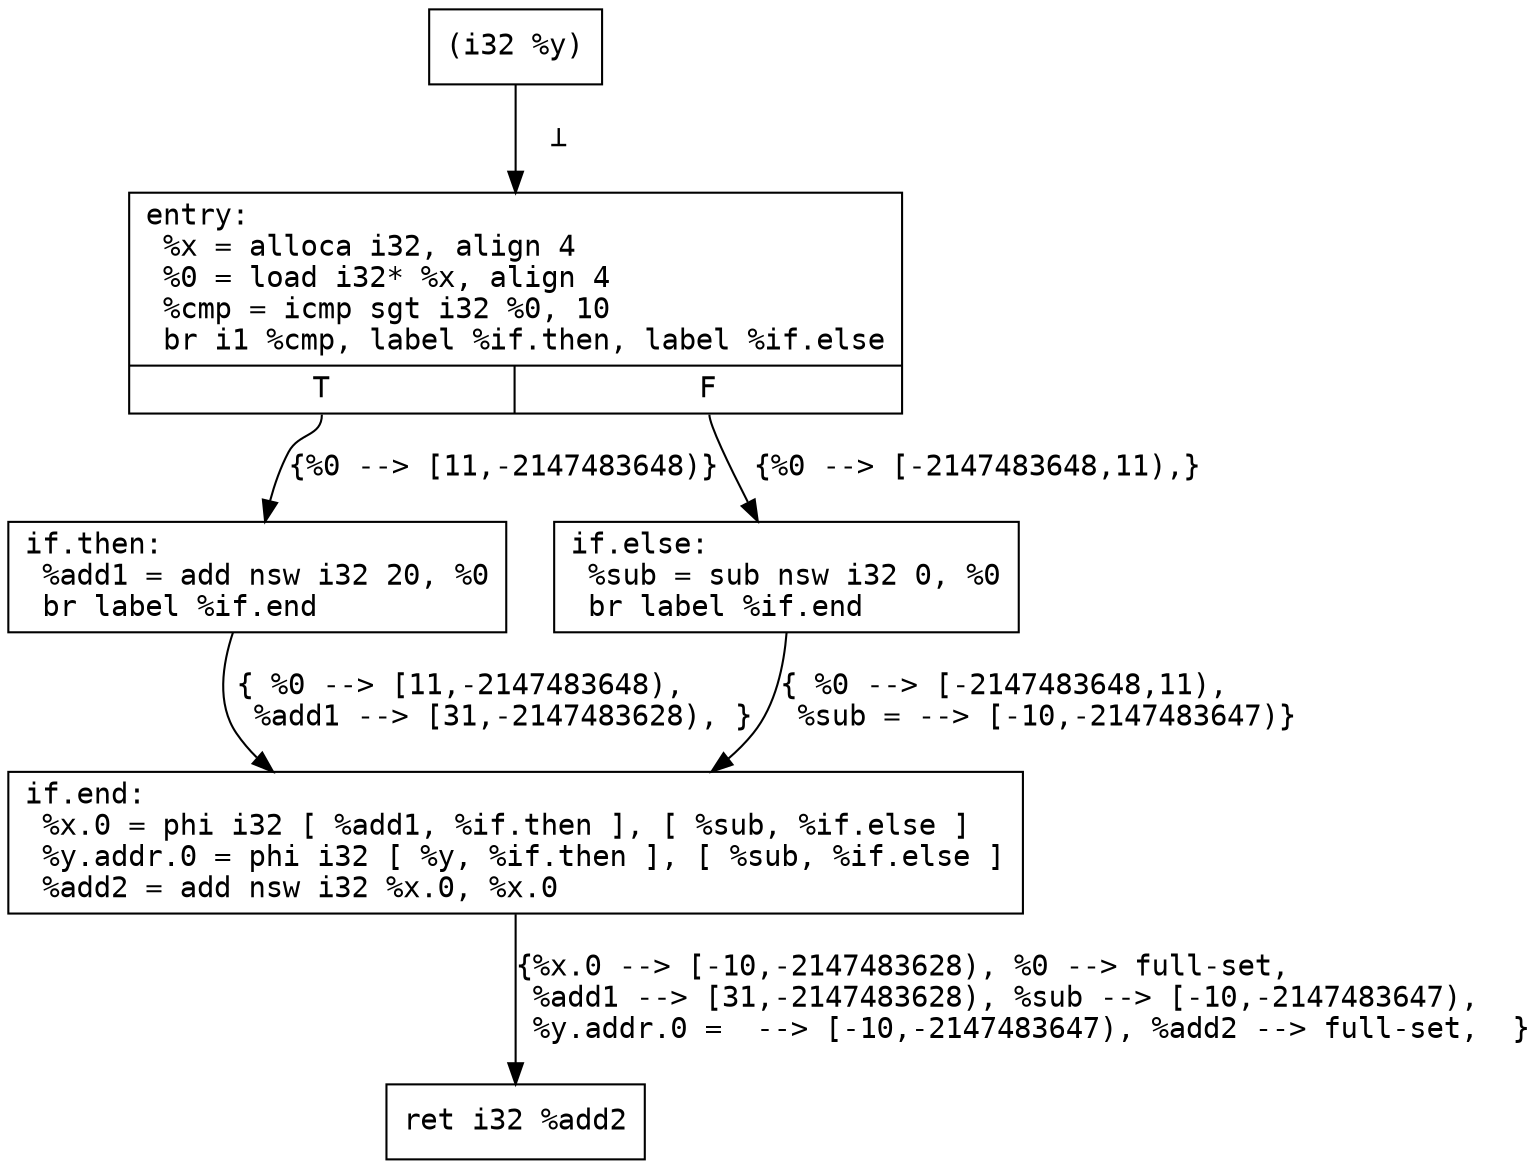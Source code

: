 digraph simpleBranchRA {
	node [shape=record,fontname="Courier"];
	edge [fontname="Courier"];

	start[label="(i32 %y)"];
	start -> Node0x2b798c0[label="  &#8869;"];

	Node0x2b798c0 [shape=record,label="{entry:\l  %x = alloca i32, align 4\l  %0 = load i32* %x, align 4\l  %cmp = icmp sgt i32 %0, 10\l  br i1 %cmp, label %if.then, label %if.else\l|{<s0>T|<s1>F}}"];
	
	Node0x2b798c0:s0 -> Node0x2b79920[label="{%0 --> [11,-2147483648)}"];
	Node0x2b798c0:s1 -> Node0x2b79980[label=" {%0 --> [-2147483648,11),}"];

	Node0x2b79920 [shape=record,label="{if.then:                                          \l  %add1 = add nsw i32 20, %0\l  br label %if.end\l}"];
	Node0x2b79920 -> Node0x2b799e0[label="{ %0 --> [11,-2147483648),\l %add1 --> [31,-2147483628), }"];

	Node0x2b79980 [shape=record,label="{if.else:                                          \l  %sub = sub nsw i32 0, %0\l  br label %if.end\l}"];
	Node0x2b79980 -> Node0x2b799e0[label="{ %0 --> [-2147483648,11),\l %sub = --> [-10,-2147483647)}"];


	Node0x2b799e0 [shape=record,label="{if.end:                                           \l  %x.0 = phi i32 [ %add1, %if.then ], [ %sub, %if.else ]\l  %y.addr.0 = phi i32 [ %y, %if.then ], [ %sub, %if.else ]\l  %add2 = add nsw i32 %x.0, %x.0\l}"];
	
	Node0x2b799e0 -> end[label="{%x.0 --> [-10,-2147483628), %0 --> full-set,\l %add1 --> [31,-2147483628), %sub --> [-10,-2147483647),\l %y.addr.0 =  --> [-10,-2147483647), %add2 --> full-set,  }"];	
	end[label="ret i32 %add2"]
		
}
